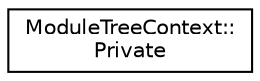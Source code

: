 digraph "类继承关系图"
{
 // INTERACTIVE_SVG=YES
 // LATEX_PDF_SIZE
  edge [fontname="Helvetica",fontsize="10",labelfontname="Helvetica",labelfontsize="10"];
  node [fontname="Helvetica",fontsize="10",shape=record];
  rankdir="LR";
  Node0 [label="ModuleTreeContext::\lPrivate",height=0.2,width=0.4,color="black", fillcolor="white", style="filled",URL="$da/d56/class_module_tree_context_1_1_private.html",tooltip=" "];
}
